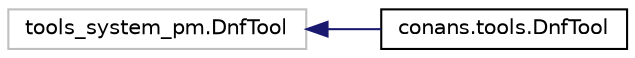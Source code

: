 digraph "Graphical Class Hierarchy"
{
 // LATEX_PDF_SIZE
  edge [fontname="Helvetica",fontsize="10",labelfontname="Helvetica",labelfontsize="10"];
  node [fontname="Helvetica",fontsize="10",shape=record];
  rankdir="LR";
  Node504 [label="tools_system_pm.DnfTool",height=0.2,width=0.4,color="grey75", fillcolor="white", style="filled",tooltip=" "];
  Node504 -> Node0 [dir="back",color="midnightblue",fontsize="10",style="solid",fontname="Helvetica"];
  Node0 [label="conans.tools.DnfTool",height=0.2,width=0.4,color="black", fillcolor="white", style="filled",URL="$classconans_1_1tools_1_1DnfTool.html",tooltip=" "];
}
